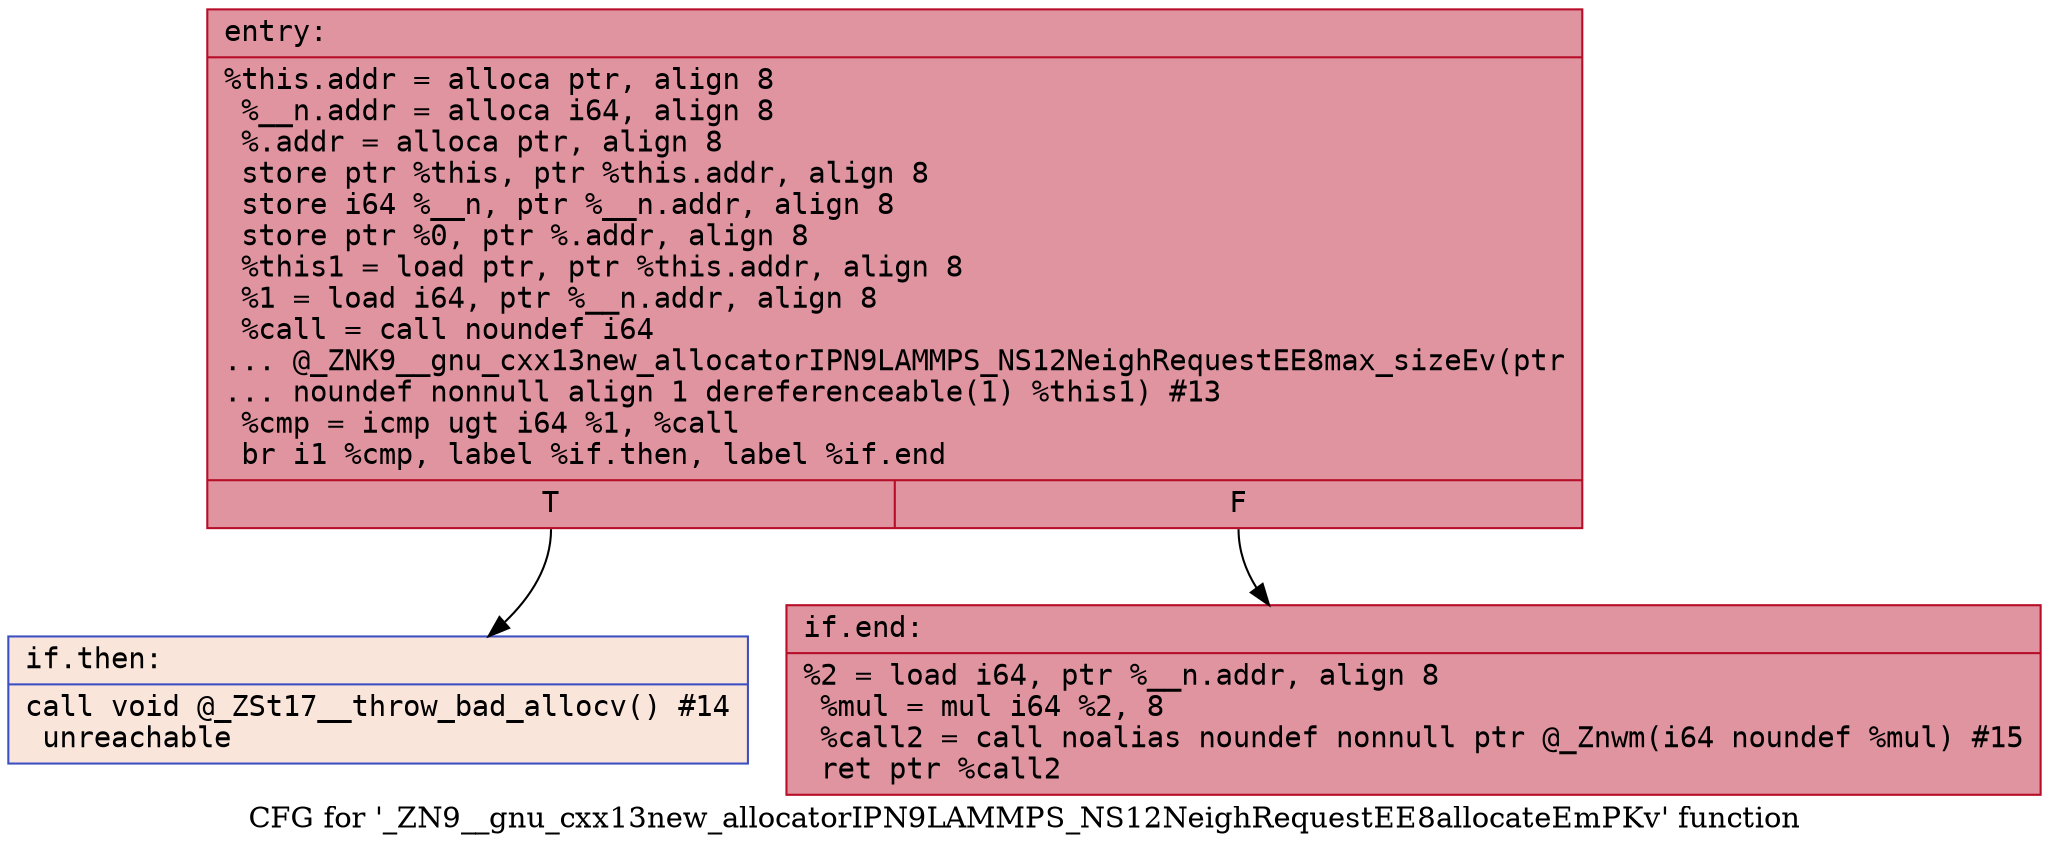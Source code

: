 digraph "CFG for '_ZN9__gnu_cxx13new_allocatorIPN9LAMMPS_NS12NeighRequestEE8allocateEmPKv' function" {
	label="CFG for '_ZN9__gnu_cxx13new_allocatorIPN9LAMMPS_NS12NeighRequestEE8allocateEmPKv' function";

	Node0x5563be1b4b10 [shape=record,color="#b70d28ff", style=filled, fillcolor="#b70d2870" fontname="Courier",label="{entry:\l|  %this.addr = alloca ptr, align 8\l  %__n.addr = alloca i64, align 8\l  %.addr = alloca ptr, align 8\l  store ptr %this, ptr %this.addr, align 8\l  store i64 %__n, ptr %__n.addr, align 8\l  store ptr %0, ptr %.addr, align 8\l  %this1 = load ptr, ptr %this.addr, align 8\l  %1 = load i64, ptr %__n.addr, align 8\l  %call = call noundef i64\l... @_ZNK9__gnu_cxx13new_allocatorIPN9LAMMPS_NS12NeighRequestEE8max_sizeEv(ptr\l... noundef nonnull align 1 dereferenceable(1) %this1) #13\l  %cmp = icmp ugt i64 %1, %call\l  br i1 %cmp, label %if.then, label %if.end\l|{<s0>T|<s1>F}}"];
	Node0x5563be1b4b10:s0 -> Node0x5563be1b5210[tooltip="entry -> if.then\nProbability 0.00%" ];
	Node0x5563be1b4b10:s1 -> Node0x5563be1b5b30[tooltip="entry -> if.end\nProbability 100.00%" ];
	Node0x5563be1b5210 [shape=record,color="#3d50c3ff", style=filled, fillcolor="#f4c5ad70" fontname="Courier",label="{if.then:\l|  call void @_ZSt17__throw_bad_allocv() #14\l  unreachable\l}"];
	Node0x5563be1b5b30 [shape=record,color="#b70d28ff", style=filled, fillcolor="#b70d2870" fontname="Courier",label="{if.end:\l|  %2 = load i64, ptr %__n.addr, align 8\l  %mul = mul i64 %2, 8\l  %call2 = call noalias noundef nonnull ptr @_Znwm(i64 noundef %mul) #15\l  ret ptr %call2\l}"];
}
